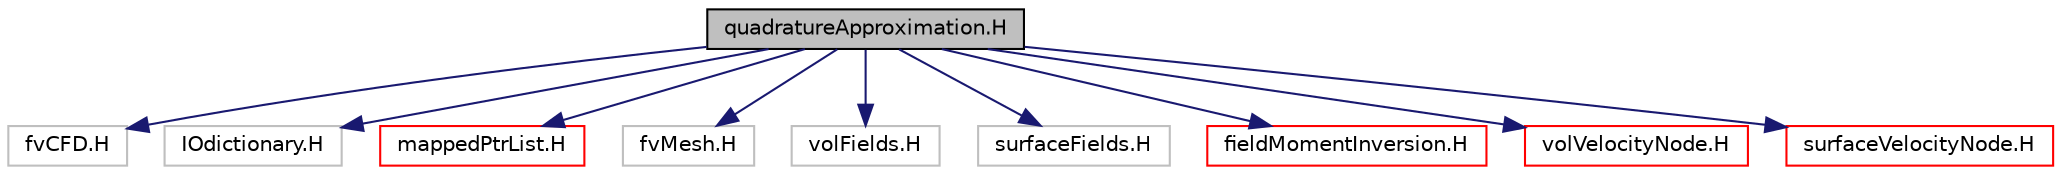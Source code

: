 digraph "quadratureApproximation.H"
{
  bgcolor="transparent";
  edge [fontname="Helvetica",fontsize="10",labelfontname="Helvetica",labelfontsize="10"];
  node [fontname="Helvetica",fontsize="10",shape=record];
  Node0 [label="quadratureApproximation.H",height=0.2,width=0.4,color="black", fillcolor="grey75", style="filled", fontcolor="black"];
  Node0 -> Node1 [color="midnightblue",fontsize="10",style="solid",fontname="Helvetica"];
  Node1 [label="fvCFD.H",height=0.2,width=0.4,color="grey75"];
  Node0 -> Node2 [color="midnightblue",fontsize="10",style="solid",fontname="Helvetica"];
  Node2 [label="IOdictionary.H",height=0.2,width=0.4,color="grey75"];
  Node0 -> Node3 [color="midnightblue",fontsize="10",style="solid",fontname="Helvetica"];
  Node3 [label="mappedPtrList.H",height=0.2,width=0.4,color="red",URL="$a00023.html"];
  Node0 -> Node8 [color="midnightblue",fontsize="10",style="solid",fontname="Helvetica"];
  Node8 [label="fvMesh.H",height=0.2,width=0.4,color="grey75"];
  Node0 -> Node9 [color="midnightblue",fontsize="10",style="solid",fontname="Helvetica"];
  Node9 [label="volFields.H",height=0.2,width=0.4,color="grey75"];
  Node0 -> Node10 [color="midnightblue",fontsize="10",style="solid",fontname="Helvetica"];
  Node10 [label="surfaceFields.H",height=0.2,width=0.4,color="grey75"];
  Node0 -> Node11 [color="midnightblue",fontsize="10",style="solid",fontname="Helvetica"];
  Node11 [label="fieldMomentInversion.H",height=0.2,width=0.4,color="red",URL="$a00050.html"];
  Node0 -> Node34 [color="midnightblue",fontsize="10",style="solid",fontname="Helvetica"];
  Node34 [label="volVelocityNode.H",height=0.2,width=0.4,color="red",URL="$a00695.html"];
  Node0 -> Node35 [color="midnightblue",fontsize="10",style="solid",fontname="Helvetica"];
  Node35 [label="surfaceVelocityNode.H",height=0.2,width=0.4,color="red",URL="$a00680.html"];
}

